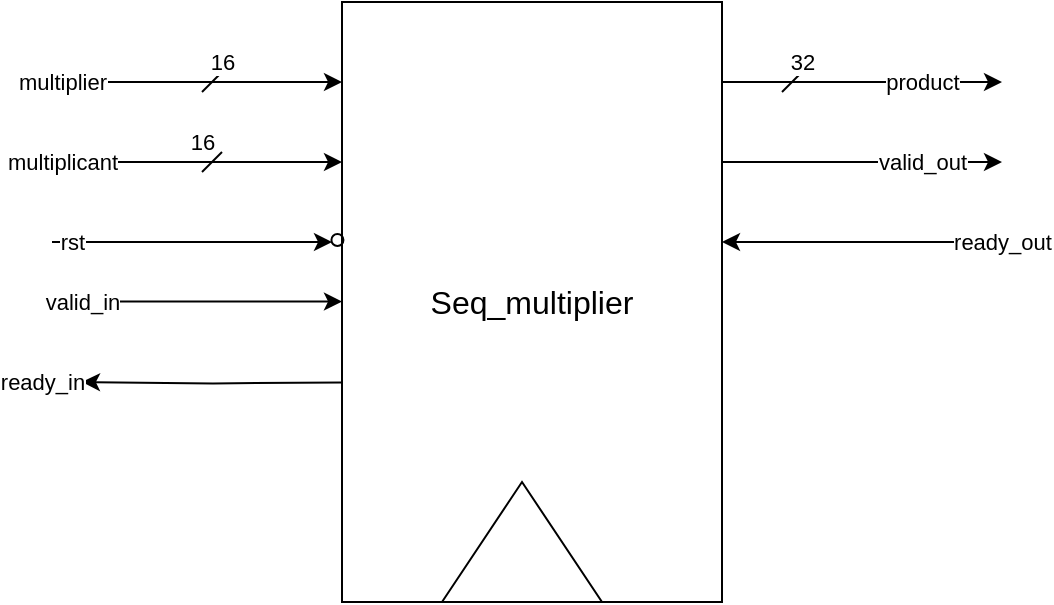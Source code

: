 <mxfile version="24.7.6" pages="3">
  <diagram name="i/o" id="J3evb4or-3qP5S4ZiJqc">
    <mxGraphModel dx="1305" dy="533" grid="1" gridSize="10" guides="1" tooltips="1" connect="1" arrows="1" fold="1" page="1" pageScale="1" pageWidth="1100" pageHeight="850" math="0" shadow="0">
      <root>
        <mxCell id="0" />
        <mxCell id="1" parent="0" />
        <mxCell id="bZIuW1X7XvbKp6rtMtiY-3" style="edgeStyle=orthogonalEdgeStyle;rounded=0;orthogonalLoop=1;jettySize=auto;html=1;exitX=0;exitY=0.5;exitDx=0;exitDy=0;endArrow=oval;endFill=0;" parent="1" source="P0UdnnS8MxJ85r5FPCCL-1" edge="1">
          <mxGeometry relative="1" as="geometry">
            <mxPoint x="450" y="230" as="targetPoint" />
          </mxGeometry>
        </mxCell>
        <mxCell id="gLTdwziCFZHYDM0loMCb-1" style="edgeStyle=orthogonalEdgeStyle;rounded=0;orthogonalLoop=1;jettySize=auto;html=1;exitX=1;exitY=0.5;exitDx=0;exitDy=0;entryX=1;entryY=0.5;entryDx=0;entryDy=0;" edge="1" parent="1">
          <mxGeometry relative="1" as="geometry">
            <mxPoint x="640" y="200.0" as="targetPoint" />
            <mxPoint x="780" y="200.048" as="sourcePoint" />
          </mxGeometry>
        </mxCell>
        <mxCell id="gLTdwziCFZHYDM0loMCb-3" style="edgeStyle=orthogonalEdgeStyle;rounded=0;orthogonalLoop=1;jettySize=auto;html=1;exitX=0;exitY=0.75;exitDx=0;exitDy=0;" edge="1" parent="1">
          <mxGeometry relative="1" as="geometry">
            <mxPoint x="320" y="270.0" as="targetPoint" />
            <mxPoint x="450" y="270.19" as="sourcePoint" />
          </mxGeometry>
        </mxCell>
        <mxCell id="P0UdnnS8MxJ85r5FPCCL-1" value="&lt;font style=&quot;font-size: 16px;&quot;&gt;Seq_multiplier&lt;/font&gt;" style="rounded=0;whiteSpace=wrap;html=1;" parent="1" vertex="1">
          <mxGeometry x="450" y="80" width="190" height="300" as="geometry" />
        </mxCell>
        <mxCell id="P0UdnnS8MxJ85r5FPCCL-2" value="" style="endArrow=classic;html=1;rounded=0;" parent="1" edge="1">
          <mxGeometry relative="1" as="geometry">
            <mxPoint x="310" y="120" as="sourcePoint" />
            <mxPoint x="450" y="120" as="targetPoint" />
          </mxGeometry>
        </mxCell>
        <mxCell id="P0UdnnS8MxJ85r5FPCCL-3" value="multiplier" style="edgeLabel;resizable=0;html=1;;align=center;verticalAlign=middle;" parent="P0UdnnS8MxJ85r5FPCCL-2" connectable="0" vertex="1">
          <mxGeometry relative="1" as="geometry">
            <mxPoint x="-70" as="offset" />
          </mxGeometry>
        </mxCell>
        <mxCell id="P0UdnnS8MxJ85r5FPCCL-5" value="" style="endArrow=classic;html=1;rounded=0;" parent="1" edge="1">
          <mxGeometry relative="1" as="geometry">
            <mxPoint x="310" y="160" as="sourcePoint" />
            <mxPoint x="450" y="160" as="targetPoint" />
          </mxGeometry>
        </mxCell>
        <mxCell id="P0UdnnS8MxJ85r5FPCCL-6" value="multiplicant" style="edgeLabel;resizable=0;html=1;;align=center;verticalAlign=middle;" parent="P0UdnnS8MxJ85r5FPCCL-5" connectable="0" vertex="1">
          <mxGeometry relative="1" as="geometry">
            <mxPoint x="-70" as="offset" />
          </mxGeometry>
        </mxCell>
        <mxCell id="P0UdnnS8MxJ85r5FPCCL-7" value="" style="endArrow=classic;html=1;rounded=0;" parent="1" edge="1">
          <mxGeometry relative="1" as="geometry">
            <mxPoint x="310" y="229.76" as="sourcePoint" />
            <mxPoint x="450" y="229.76" as="targetPoint" />
          </mxGeometry>
        </mxCell>
        <mxCell id="P0UdnnS8MxJ85r5FPCCL-8" value="valid_in" style="edgeLabel;resizable=0;html=1;;align=center;verticalAlign=middle;" parent="P0UdnnS8MxJ85r5FPCCL-7" connectable="0" vertex="1">
          <mxGeometry relative="1" as="geometry">
            <mxPoint x="-60" as="offset" />
          </mxGeometry>
        </mxCell>
        <mxCell id="gLTdwziCFZHYDM0loMCb-4" value="ready_in" style="edgeLabel;resizable=0;html=1;;align=center;verticalAlign=middle;" connectable="0" vertex="1" parent="P0UdnnS8MxJ85r5FPCCL-7">
          <mxGeometry relative="1" as="geometry">
            <mxPoint x="-80" y="40" as="offset" />
          </mxGeometry>
        </mxCell>
        <mxCell id="P0UdnnS8MxJ85r5FPCCL-9" value="" style="endArrow=classic;html=1;rounded=0;" parent="1" edge="1">
          <mxGeometry relative="1" as="geometry">
            <mxPoint x="640" y="120" as="sourcePoint" />
            <mxPoint x="780" y="120" as="targetPoint" />
          </mxGeometry>
        </mxCell>
        <mxCell id="P0UdnnS8MxJ85r5FPCCL-10" value="product" style="edgeLabel;resizable=0;html=1;;align=center;verticalAlign=middle;" parent="P0UdnnS8MxJ85r5FPCCL-9" connectable="0" vertex="1">
          <mxGeometry relative="1" as="geometry">
            <mxPoint x="30" as="offset" />
          </mxGeometry>
        </mxCell>
        <mxCell id="P0UdnnS8MxJ85r5FPCCL-11" value="" style="endArrow=classic;html=1;rounded=0;" parent="1" edge="1">
          <mxGeometry relative="1" as="geometry">
            <mxPoint x="640" y="160" as="sourcePoint" />
            <mxPoint x="780" y="160" as="targetPoint" />
          </mxGeometry>
        </mxCell>
        <mxCell id="P0UdnnS8MxJ85r5FPCCL-12" value="valid_out" style="edgeLabel;resizable=0;html=1;;align=center;verticalAlign=middle;" parent="P0UdnnS8MxJ85r5FPCCL-11" connectable="0" vertex="1">
          <mxGeometry relative="1" as="geometry">
            <mxPoint x="30" as="offset" />
          </mxGeometry>
        </mxCell>
        <mxCell id="gLTdwziCFZHYDM0loMCb-2" value="ready_out" style="edgeLabel;resizable=0;html=1;;align=center;verticalAlign=middle;" connectable="0" vertex="1" parent="P0UdnnS8MxJ85r5FPCCL-11">
          <mxGeometry relative="1" as="geometry">
            <mxPoint x="70" y="40" as="offset" />
          </mxGeometry>
        </mxCell>
        <mxCell id="P0UdnnS8MxJ85r5FPCCL-13" value="" style="endArrow=none;html=1;rounded=0;" parent="1" edge="1">
          <mxGeometry width="50" height="50" relative="1" as="geometry">
            <mxPoint x="380" y="125" as="sourcePoint" />
            <mxPoint x="390" y="115" as="targetPoint" />
          </mxGeometry>
        </mxCell>
        <mxCell id="P0UdnnS8MxJ85r5FPCCL-14" value="" style="endArrow=none;html=1;rounded=0;" parent="1" edge="1">
          <mxGeometry width="50" height="50" relative="1" as="geometry">
            <mxPoint x="380" y="165" as="sourcePoint" />
            <mxPoint x="390" y="155" as="targetPoint" />
          </mxGeometry>
        </mxCell>
        <mxCell id="P0UdnnS8MxJ85r5FPCCL-17" value="" style="endArrow=none;html=1;rounded=0;" parent="1" edge="1">
          <mxGeometry width="50" height="50" relative="1" as="geometry">
            <mxPoint x="670" y="125" as="sourcePoint" />
            <mxPoint x="680" y="115" as="targetPoint" />
          </mxGeometry>
        </mxCell>
        <mxCell id="P0UdnnS8MxJ85r5FPCCL-18" value="32" style="edgeLabel;resizable=0;html=1;;align=center;verticalAlign=middle;" parent="1" connectable="0" vertex="1">
          <mxGeometry x="680" y="110" as="geometry" />
        </mxCell>
        <mxCell id="P0UdnnS8MxJ85r5FPCCL-19" value="16" style="edgeLabel;resizable=0;html=1;;align=center;verticalAlign=middle;" parent="1" connectable="0" vertex="1">
          <mxGeometry x="390" y="110" as="geometry" />
        </mxCell>
        <mxCell id="P0UdnnS8MxJ85r5FPCCL-20" value="16" style="edgeLabel;resizable=0;html=1;;align=center;verticalAlign=middle;" parent="1" connectable="0" vertex="1">
          <mxGeometry x="380" y="150" as="geometry" />
        </mxCell>
        <mxCell id="P0UdnnS8MxJ85r5FPCCL-21" value="" style="triangle;whiteSpace=wrap;html=1;direction=north;" parent="1" vertex="1">
          <mxGeometry x="500" y="320" width="80" height="60" as="geometry" />
        </mxCell>
        <mxCell id="bZIuW1X7XvbKp6rtMtiY-1" value="" style="endArrow=classic;html=1;rounded=0;" parent="1" edge="1">
          <mxGeometry relative="1" as="geometry">
            <mxPoint x="305" y="200" as="sourcePoint" />
            <mxPoint x="445" y="200" as="targetPoint" />
          </mxGeometry>
        </mxCell>
        <mxCell id="bZIuW1X7XvbKp6rtMtiY-2" value="rst" style="edgeLabel;resizable=0;html=1;;align=center;verticalAlign=middle;" parent="bZIuW1X7XvbKp6rtMtiY-1" connectable="0" vertex="1">
          <mxGeometry relative="1" as="geometry">
            <mxPoint x="-60" as="offset" />
          </mxGeometry>
        </mxCell>
        <mxCell id="bZIuW1X7XvbKp6rtMtiY-4" style="edgeStyle=orthogonalEdgeStyle;rounded=0;orthogonalLoop=1;jettySize=auto;html=1;exitX=0;exitY=0.5;exitDx=0;exitDy=0;entryX=-0.012;entryY=0.5;entryDx=0;entryDy=0;entryPerimeter=0;endArrow=oval;endFill=0;" parent="1" edge="1">
          <mxGeometry relative="1" as="geometry">
            <mxPoint x="450" y="199" as="sourcePoint" />
            <mxPoint x="447.72" y="199" as="targetPoint" />
          </mxGeometry>
        </mxCell>
      </root>
    </mxGraphModel>
  </diagram>
  <diagram id="83YbNg-_z1bMitBrG-vC" name="data-path">
    <mxGraphModel dx="1114" dy="640" grid="1" gridSize="10" guides="1" tooltips="1" connect="1" arrows="1" fold="1" page="1" pageScale="1" pageWidth="1100" pageHeight="850" math="0" shadow="0">
      <root>
        <mxCell id="0" />
        <mxCell id="1" parent="0" />
        <mxCell id="z7PPE6cEein-chNzQrKY-3" style="edgeStyle=orthogonalEdgeStyle;rounded=0;orthogonalLoop=1;jettySize=auto;html=1;exitX=0;exitY=0.25;exitDx=0;exitDy=0;entryX=0;entryY=0.25;entryDx=0;entryDy=0;" parent="1" target="z7PPE6cEein-chNzQrKY-1" edge="1">
          <mxGeometry relative="1" as="geometry">
            <mxPoint x="30" y="210.25" as="sourcePoint" />
          </mxGeometry>
        </mxCell>
        <mxCell id="z7PPE6cEein-chNzQrKY-5" style="edgeStyle=orthogonalEdgeStyle;rounded=0;orthogonalLoop=1;jettySize=auto;html=1;exitX=1;exitY=0.25;exitDx=0;exitDy=0;" parent="1" source="z7PPE6cEein-chNzQrKY-1" edge="1">
          <mxGeometry relative="1" as="geometry">
            <mxPoint x="280" y="210.25" as="targetPoint" />
          </mxGeometry>
        </mxCell>
        <mxCell id="z7PPE6cEein-chNzQrKY-88" style="edgeStyle=orthogonalEdgeStyle;rounded=0;orthogonalLoop=1;jettySize=auto;html=1;exitX=0.25;exitY=1;exitDx=0;exitDy=0;entryX=0.084;entryY=1.004;entryDx=0;entryDy=0;entryPerimeter=0;" parent="1" target="z7PPE6cEein-chNzQrKY-1" edge="1">
          <mxGeometry relative="1" as="geometry">
            <mxPoint x="90.0" y="560.0" as="sourcePoint" />
            <Array as="points">
              <mxPoint x="91" y="560" />
              <mxPoint x="91" y="320" />
              <mxPoint x="117" y="320" />
              <mxPoint x="117" y="300" />
            </Array>
          </mxGeometry>
        </mxCell>
        <mxCell id="z7PPE6cEein-chNzQrKY-94" style="edgeStyle=orthogonalEdgeStyle;rounded=0;orthogonalLoop=1;jettySize=auto;html=1;exitX=0.75;exitY=1;exitDx=0;exitDy=0;entryX=0.75;entryY=1;entryDx=0;entryDy=0;" parent="1" target="z7PPE6cEein-chNzQrKY-1" edge="1">
          <mxGeometry relative="1" as="geometry">
            <mxPoint x="169.897" y="340" as="sourcePoint" />
          </mxGeometry>
        </mxCell>
        <mxCell id="z7PPE6cEein-chNzQrKY-1" value="Reg A" style="rounded=0;whiteSpace=wrap;html=1;" parent="1" vertex="1">
          <mxGeometry x="110" y="180" width="80" height="120" as="geometry" />
        </mxCell>
        <mxCell id="z7PPE6cEein-chNzQrKY-4" style="edgeStyle=orthogonalEdgeStyle;rounded=0;orthogonalLoop=1;jettySize=auto;html=1;exitX=0;exitY=0.25;exitDx=0;exitDy=0;entryX=0;entryY=0.25;entryDx=0;entryDy=0;" parent="1" target="z7PPE6cEein-chNzQrKY-2" edge="1">
          <mxGeometry relative="1" as="geometry">
            <mxPoint x="30" y="400.25" as="sourcePoint" />
          </mxGeometry>
        </mxCell>
        <mxCell id="z7PPE6cEein-chNzQrKY-47" style="edgeStyle=orthogonalEdgeStyle;rounded=0;orthogonalLoop=1;jettySize=auto;html=1;entryX=0.384;entryY=-0.02;entryDx=0;entryDy=0;entryPerimeter=0;exitX=0.5;exitY=0;exitDx=0;exitDy=0;" parent="1" source="HA0j0dZhrSCgQIrWwTY0-3" target="z7PPE6cEein-chNzQrKY-87" edge="1">
          <mxGeometry relative="1" as="geometry">
            <mxPoint x="230" y="640" as="targetPoint" />
            <mxPoint x="290" y="450" as="sourcePoint" />
            <Array as="points">
              <mxPoint x="340" y="410" />
              <mxPoint x="380" y="410" />
              <mxPoint x="380" y="659" />
            </Array>
          </mxGeometry>
        </mxCell>
        <mxCell id="z7PPE6cEein-chNzQrKY-89" style="edgeStyle=orthogonalEdgeStyle;rounded=0;orthogonalLoop=1;jettySize=auto;html=1;entryX=0.072;entryY=1.012;entryDx=0;entryDy=0;entryPerimeter=0;" parent="1" target="z7PPE6cEein-chNzQrKY-2" edge="1">
          <mxGeometry relative="1" as="geometry">
            <mxPoint x="90" y="510" as="sourcePoint" />
            <Array as="points">
              <mxPoint x="116" y="510" />
              <mxPoint x="116" y="491" />
            </Array>
          </mxGeometry>
        </mxCell>
        <mxCell id="z7PPE6cEein-chNzQrKY-92" style="edgeStyle=orthogonalEdgeStyle;rounded=0;orthogonalLoop=1;jettySize=auto;html=1;entryX=0.25;entryY=1;entryDx=0;entryDy=0;" parent="1" edge="1">
          <mxGeometry relative="1" as="geometry">
            <mxPoint x="319.57" y="463.0" as="targetPoint" />
            <mxPoint x="319.57" y="553" as="sourcePoint" />
          </mxGeometry>
        </mxCell>
        <mxCell id="HA0j0dZhrSCgQIrWwTY0-2" style="edgeStyle=orthogonalEdgeStyle;rounded=0;orthogonalLoop=1;jettySize=auto;html=1;exitX=1;exitY=0.25;exitDx=0;exitDy=0;entryX=0;entryY=0.5;entryDx=0;entryDy=0;" parent="1" source="z7PPE6cEein-chNzQrKY-2" target="HA0j0dZhrSCgQIrWwTY0-1" edge="1">
          <mxGeometry relative="1" as="geometry" />
        </mxCell>
        <mxCell id="HA0j0dZhrSCgQIrWwTY0-7" style="edgeStyle=orthogonalEdgeStyle;rounded=0;orthogonalLoop=1;jettySize=auto;html=1;exitX=1;exitY=0.25;exitDx=0;exitDy=0;entryX=0.25;entryY=1;entryDx=0;entryDy=0;" parent="1" source="z7PPE6cEein-chNzQrKY-2" target="HA0j0dZhrSCgQIrWwTY0-3" edge="1">
          <mxGeometry relative="1" as="geometry">
            <Array as="points">
              <mxPoint x="210" y="400" />
              <mxPoint x="210" y="383" />
            </Array>
          </mxGeometry>
        </mxCell>
        <mxCell id="z7PPE6cEein-chNzQrKY-2" value="Reg B&lt;div&gt;&lt;br&gt;&lt;/div&gt;" style="rounded=0;whiteSpace=wrap;html=1;" parent="1" vertex="1">
          <mxGeometry x="110" y="370" width="80" height="120" as="geometry" />
        </mxCell>
        <mxCell id="z7PPE6cEein-chNzQrKY-8" style="edgeStyle=orthogonalEdgeStyle;rounded=0;orthogonalLoop=1;jettySize=auto;html=1;exitX=1;exitY=0.5;exitDx=0;exitDy=0;entryX=0.75;entryY=1;entryDx=0;entryDy=0;" parent="1" source="z7PPE6cEein-chNzQrKY-6" target="z7PPE6cEein-chNzQrKY-7" edge="1">
          <mxGeometry relative="1" as="geometry" />
        </mxCell>
        <mxCell id="z7PPE6cEein-chNzQrKY-6" value="sign extension" style="rounded=0;whiteSpace=wrap;html=1;" parent="1" vertex="1">
          <mxGeometry x="280" y="200" width="80" height="20" as="geometry" />
        </mxCell>
        <mxCell id="z7PPE6cEein-chNzQrKY-9" style="edgeStyle=orthogonalEdgeStyle;rounded=0;orthogonalLoop=1;jettySize=auto;html=1;exitX=0.25;exitY=1;exitDx=0;exitDy=0;entryX=0.25;entryY=1;entryDx=0;entryDy=0;" parent="1" target="z7PPE6cEein-chNzQrKY-7" edge="1">
          <mxGeometry relative="1" as="geometry">
            <mxPoint x="390" y="150.286" as="sourcePoint" />
          </mxGeometry>
        </mxCell>
        <mxCell id="z7PPE6cEein-chNzQrKY-10" style="edgeStyle=orthogonalEdgeStyle;rounded=0;orthogonalLoop=1;jettySize=auto;html=1;exitX=0.5;exitY=0;exitDx=0;exitDy=0;entryX=0;entryY=0.5;entryDx=0;entryDy=0;" parent="1" source="z7PPE6cEein-chNzQrKY-7" target="z7PPE6cEein-chNzQrKY-11" edge="1">
          <mxGeometry relative="1" as="geometry">
            <mxPoint x="590" y="220.0" as="targetPoint" />
          </mxGeometry>
        </mxCell>
        <mxCell id="z7PPE6cEein-chNzQrKY-12" style="edgeStyle=orthogonalEdgeStyle;rounded=0;orthogonalLoop=1;jettySize=auto;html=1;exitX=0.5;exitY=0;exitDx=0;exitDy=0;" parent="1" source="z7PPE6cEein-chNzQrKY-7" edge="1">
          <mxGeometry relative="1" as="geometry">
            <mxPoint x="590" y="130.0" as="targetPoint" />
          </mxGeometry>
        </mxCell>
        <mxCell id="z7PPE6cEein-chNzQrKY-59" style="edgeStyle=orthogonalEdgeStyle;rounded=0;orthogonalLoop=1;jettySize=auto;html=1;exitX=1;exitY=0.5;exitDx=0;exitDy=0;entryX=1;entryY=0.5;entryDx=0;entryDy=0;" parent="1" target="z7PPE6cEein-chNzQrKY-7" edge="1">
          <mxGeometry relative="1" as="geometry">
            <mxPoint x="470" y="310" as="sourcePoint" />
          </mxGeometry>
        </mxCell>
        <mxCell id="z7PPE6cEein-chNzQrKY-7" value="" style="shape=trapezoid;perimeter=trapezoidPerimeter;whiteSpace=wrap;html=1;fixedSize=1;direction=south;" parent="1" vertex="1">
          <mxGeometry x="450" y="120" width="40" height="120" as="geometry" />
        </mxCell>
        <mxCell id="z7PPE6cEein-chNzQrKY-11" value="&amp;lt;&amp;lt; count" style="ellipse;whiteSpace=wrap;html=1;aspect=fixed;" parent="1" vertex="1">
          <mxGeometry x="590" y="230" width="40" height="40" as="geometry" />
        </mxCell>
        <mxCell id="z7PPE6cEein-chNzQrKY-15" style="edgeStyle=orthogonalEdgeStyle;rounded=0;orthogonalLoop=1;jettySize=auto;html=1;exitX=1;exitY=0.5;exitDx=0;exitDy=0;entryX=0;entryY=0.5;entryDx=0;entryDy=0;" parent="1" source="z7PPE6cEein-chNzQrKY-13" target="z7PPE6cEein-chNzQrKY-14" edge="1">
          <mxGeometry relative="1" as="geometry" />
        </mxCell>
        <mxCell id="z7PPE6cEein-chNzQrKY-13" value="2 complement" style="rounded=0;whiteSpace=wrap;html=1;" parent="1" vertex="1">
          <mxGeometry x="590" y="120" width="80" height="20" as="geometry" />
        </mxCell>
        <mxCell id="z7PPE6cEein-chNzQrKY-16" style="edgeStyle=orthogonalEdgeStyle;rounded=0;orthogonalLoop=1;jettySize=auto;html=1;exitX=1;exitY=0.5;exitDx=0;exitDy=0;" parent="1" source="z7PPE6cEein-chNzQrKY-14" edge="1">
          <mxGeometry relative="1" as="geometry">
            <mxPoint x="770" y="130.286" as="targetPoint" />
          </mxGeometry>
        </mxCell>
        <mxCell id="z7PPE6cEein-chNzQrKY-14" value="&amp;lt;&amp;lt; count" style="ellipse;whiteSpace=wrap;html=1;aspect=fixed;" parent="1" vertex="1">
          <mxGeometry x="700" y="110" width="40" height="40" as="geometry" />
        </mxCell>
        <mxCell id="z7PPE6cEein-chNzQrKY-19" style="edgeStyle=orthogonalEdgeStyle;rounded=0;orthogonalLoop=1;jettySize=auto;html=1;exitX=0.5;exitY=0;exitDx=0;exitDy=0;entryX=0.024;entryY=0.662;entryDx=0;entryDy=0;entryPerimeter=0;" parent="1" source="z7PPE6cEein-chNzQrKY-17" target="z7PPE6cEein-chNzQrKY-20" edge="1">
          <mxGeometry relative="1" as="geometry">
            <mxPoint x="870" y="190.0" as="targetPoint" />
          </mxGeometry>
        </mxCell>
        <mxCell id="z7PPE6cEein-chNzQrKY-64" style="edgeStyle=orthogonalEdgeStyle;rounded=0;orthogonalLoop=1;jettySize=auto;html=1;exitX=1;exitY=0.5;exitDx=0;exitDy=0;entryX=1;entryY=0.5;entryDx=0;entryDy=0;" parent="1" target="z7PPE6cEein-chNzQrKY-17" edge="1">
          <mxGeometry relative="1" as="geometry">
            <mxPoint x="790" y="320" as="sourcePoint" />
          </mxGeometry>
        </mxCell>
        <mxCell id="z7PPE6cEein-chNzQrKY-111" value="m2_sel" style="edgeLabel;html=1;align=center;verticalAlign=middle;resizable=0;points=[];" parent="z7PPE6cEein-chNzQrKY-64" vertex="1" connectable="0">
          <mxGeometry x="-0.928" y="1" relative="1" as="geometry">
            <mxPoint as="offset" />
          </mxGeometry>
        </mxCell>
        <mxCell id="z7PPE6cEein-chNzQrKY-17" value="" style="shape=trapezoid;perimeter=trapezoidPerimeter;whiteSpace=wrap;html=1;fixedSize=1;direction=south;" parent="1" vertex="1">
          <mxGeometry x="770" y="110" width="40" height="160" as="geometry" />
        </mxCell>
        <mxCell id="z7PPE6cEein-chNzQrKY-18" style="edgeStyle=orthogonalEdgeStyle;rounded=0;orthogonalLoop=1;jettySize=auto;html=1;exitX=1;exitY=0.5;exitDx=0;exitDy=0;entryX=0.877;entryY=1;entryDx=0;entryDy=0;entryPerimeter=0;" parent="1" source="z7PPE6cEein-chNzQrKY-11" target="z7PPE6cEein-chNzQrKY-17" edge="1">
          <mxGeometry relative="1" as="geometry" />
        </mxCell>
        <mxCell id="z7PPE6cEein-chNzQrKY-21" style="edgeStyle=orthogonalEdgeStyle;rounded=0;orthogonalLoop=1;jettySize=auto;html=1;exitX=1;exitY=0.5;exitDx=0;exitDy=0;entryX=0;entryY=0.25;entryDx=0;entryDy=0;" parent="1" source="z7PPE6cEein-chNzQrKY-20" target="z7PPE6cEein-chNzQrKY-22" edge="1">
          <mxGeometry relative="1" as="geometry">
            <mxPoint x="990" y="175.286" as="targetPoint" />
          </mxGeometry>
        </mxCell>
        <mxCell id="z7PPE6cEein-chNzQrKY-20" value="32-bits&lt;div&gt;Ripple&amp;nbsp;&lt;div&gt;carry&amp;nbsp;&lt;/div&gt;&lt;div&gt;Adder&lt;/div&gt;&lt;/div&gt;" style="rounded=0;whiteSpace=wrap;html=1;" parent="1" vertex="1">
          <mxGeometry x="880" y="130" width="70" height="90" as="geometry" />
        </mxCell>
        <mxCell id="z7PPE6cEein-chNzQrKY-23" style="edgeStyle=orthogonalEdgeStyle;rounded=0;orthogonalLoop=1;jettySize=auto;html=1;exitX=1;exitY=0.25;exitDx=0;exitDy=0;entryX=0;entryY=0.25;entryDx=0;entryDy=0;" parent="1" source="z7PPE6cEein-chNzQrKY-22" target="z7PPE6cEein-chNzQrKY-20" edge="1">
          <mxGeometry relative="1" as="geometry">
            <Array as="points">
              <mxPoint x="1130" y="176" />
              <mxPoint x="1130" y="110" />
              <mxPoint x="850" y="110" />
              <mxPoint x="850" y="153" />
            </Array>
          </mxGeometry>
        </mxCell>
        <mxCell id="z7PPE6cEein-chNzQrKY-27" style="edgeStyle=orthogonalEdgeStyle;rounded=0;orthogonalLoop=1;jettySize=auto;html=1;exitX=1;exitY=0.25;exitDx=0;exitDy=0;entryX=0.75;entryY=1;entryDx=0;entryDy=0;" parent="1" source="z7PPE6cEein-chNzQrKY-22" target="z7PPE6cEein-chNzQrKY-26" edge="1">
          <mxGeometry relative="1" as="geometry">
            <Array as="points">
              <mxPoint x="1130" y="176" />
              <mxPoint x="1130" y="200" />
            </Array>
          </mxGeometry>
        </mxCell>
        <mxCell id="z7PPE6cEein-chNzQrKY-22" value="Pre&lt;div&gt;product&lt;/div&gt;" style="rounded=0;whiteSpace=wrap;html=1;" parent="1" vertex="1">
          <mxGeometry x="1040" y="149" width="70" height="107" as="geometry" />
        </mxCell>
        <mxCell id="z7PPE6cEein-chNzQrKY-25" value="" style="triangle;whiteSpace=wrap;html=1;direction=north;" parent="1" vertex="1">
          <mxGeometry x="1060" y="236" width="30" height="20" as="geometry" />
        </mxCell>
        <mxCell id="z7PPE6cEein-chNzQrKY-28" style="edgeStyle=orthogonalEdgeStyle;rounded=0;orthogonalLoop=1;jettySize=auto;html=1;exitX=0.25;exitY=1;exitDx=0;exitDy=0;entryX=0.25;entryY=1;entryDx=0;entryDy=0;" parent="1" target="z7PPE6cEein-chNzQrKY-26" edge="1">
          <mxGeometry relative="1" as="geometry">
            <mxPoint x="1180" y="140" as="sourcePoint" />
          </mxGeometry>
        </mxCell>
        <mxCell id="z7PPE6cEein-chNzQrKY-29" style="edgeStyle=orthogonalEdgeStyle;rounded=0;orthogonalLoop=1;jettySize=auto;html=1;exitX=0.5;exitY=0;exitDx=0;exitDy=0;" parent="1" source="z7PPE6cEein-chNzQrKY-26" edge="1">
          <mxGeometry relative="1" as="geometry">
            <mxPoint x="1340" y="170" as="targetPoint" />
          </mxGeometry>
        </mxCell>
        <mxCell id="z7PPE6cEein-chNzQrKY-112" style="edgeStyle=orthogonalEdgeStyle;rounded=0;orthogonalLoop=1;jettySize=auto;html=1;exitX=1;exitY=0.5;exitDx=0;exitDy=0;entryX=1;entryY=0.5;entryDx=0;entryDy=0;" parent="1" target="z7PPE6cEein-chNzQrKY-26" edge="1">
          <mxGeometry relative="1" as="geometry">
            <mxPoint x="1250" y="300" as="sourcePoint" />
          </mxGeometry>
        </mxCell>
        <mxCell id="z7PPE6cEein-chNzQrKY-113" value="READYO" style="edgeLabel;html=1;align=center;verticalAlign=middle;resizable=0;points=[];" parent="z7PPE6cEein-chNzQrKY-112" vertex="1" connectable="0">
          <mxGeometry x="-0.965" relative="1" as="geometry">
            <mxPoint as="offset" />
          </mxGeometry>
        </mxCell>
        <mxCell id="z7PPE6cEein-chNzQrKY-26" value="" style="shape=trapezoid;perimeter=trapezoidPerimeter;whiteSpace=wrap;html=1;fixedSize=1;direction=south;" parent="1" vertex="1">
          <mxGeometry x="1230" y="110" width="40" height="120" as="geometry" />
        </mxCell>
        <mxCell id="z7PPE6cEein-chNzQrKY-34" style="edgeStyle=orthogonalEdgeStyle;rounded=0;orthogonalLoop=1;jettySize=auto;html=1;exitX=1;exitY=0.25;exitDx=0;exitDy=0;entryX=0.5;entryY=0;entryDx=0;entryDy=0;" parent="1" source="z7PPE6cEein-chNzQrKY-30" target="z7PPE6cEein-chNzQrKY-32" edge="1">
          <mxGeometry relative="1" as="geometry">
            <Array as="points">
              <mxPoint x="630" y="410" />
              <mxPoint x="630" y="360" />
              <mxPoint x="465" y="360" />
            </Array>
          </mxGeometry>
        </mxCell>
        <mxCell id="z7PPE6cEein-chNzQrKY-40" style="edgeStyle=orthogonalEdgeStyle;rounded=0;orthogonalLoop=1;jettySize=auto;html=1;exitX=1;exitY=0.25;exitDx=0;exitDy=0;entryX=0;entryY=0.5;entryDx=0;entryDy=0;" parent="1" source="z7PPE6cEein-chNzQrKY-30" target="z7PPE6cEein-chNzQrKY-39" edge="1">
          <mxGeometry relative="1" as="geometry">
            <Array as="points">
              <mxPoint x="750" y="410" />
              <mxPoint x="750" y="433" />
            </Array>
          </mxGeometry>
        </mxCell>
        <mxCell id="z7PPE6cEein-chNzQrKY-74" style="edgeStyle=orthogonalEdgeStyle;rounded=0;orthogonalLoop=1;jettySize=auto;html=1;exitX=1;exitY=0.25;exitDx=0;exitDy=0;entryX=0;entryY=0.5;entryDx=0;entryDy=0;" parent="1" source="z7PPE6cEein-chNzQrKY-30" target="z7PPE6cEein-chNzQrKY-68" edge="1">
          <mxGeometry relative="1" as="geometry">
            <Array as="points">
              <mxPoint x="630" y="410" />
              <mxPoint x="630" y="433" />
            </Array>
          </mxGeometry>
        </mxCell>
        <mxCell id="z7PPE6cEein-chNzQrKY-75" style="edgeStyle=orthogonalEdgeStyle;rounded=0;orthogonalLoop=1;jettySize=auto;html=1;exitX=1;exitY=0.25;exitDx=0;exitDy=0;" parent="1" source="z7PPE6cEein-chNzQrKY-30" edge="1">
          <mxGeometry relative="1" as="geometry">
            <mxPoint x="850" y="430" as="targetPoint" />
            <Array as="points">
              <mxPoint x="820" y="410" />
              <mxPoint x="820" y="430" />
            </Array>
          </mxGeometry>
        </mxCell>
        <mxCell id="HA0j0dZhrSCgQIrWwTY0-15" style="edgeStyle=orthogonalEdgeStyle;rounded=0;orthogonalLoop=1;jettySize=auto;html=1;exitX=0.25;exitY=1;exitDx=0;exitDy=0;entryX=0.25;entryY=1;entryDx=0;entryDy=0;" parent="1" edge="1">
          <mxGeometry relative="1" as="geometry">
            <mxPoint x="541" y="500" as="targetPoint" />
            <mxPoint x="540.889" y="540" as="sourcePoint" />
          </mxGeometry>
        </mxCell>
        <mxCell id="z7PPE6cEein-chNzQrKY-30" value="5-bits&lt;div&gt;counter&lt;/div&gt;&lt;div&gt;reg&lt;/div&gt;" style="rounded=0;whiteSpace=wrap;html=1;" parent="1" vertex="1">
          <mxGeometry x="530" y="380" width="80" height="120" as="geometry" />
        </mxCell>
        <mxCell id="z7PPE6cEein-chNzQrKY-35" style="edgeStyle=orthogonalEdgeStyle;rounded=0;orthogonalLoop=1;jettySize=auto;html=1;exitX=0.5;exitY=1;exitDx=0;exitDy=0;entryX=0.5;entryY=1;entryDx=0;entryDy=0;" parent="1" target="z7PPE6cEein-chNzQrKY-32" edge="1">
          <mxGeometry relative="1" as="geometry">
            <mxPoint x="465.083" y="450" as="sourcePoint" />
          </mxGeometry>
        </mxCell>
        <mxCell id="z7PPE6cEein-chNzQrKY-32" value="&lt;font style=&quot;font-size: 14px;&quot;&gt;&lt;b&gt;+&lt;/b&gt;&lt;/font&gt;" style="ellipse;whiteSpace=wrap;html=1;aspect=fixed;" parent="1" vertex="1">
          <mxGeometry x="450" y="400" width="30" height="30" as="geometry" />
        </mxCell>
        <mxCell id="z7PPE6cEein-chNzQrKY-33" style="edgeStyle=orthogonalEdgeStyle;rounded=0;orthogonalLoop=1;jettySize=auto;html=1;exitX=1;exitY=0.5;exitDx=0;exitDy=0;entryX=0;entryY=0.292;entryDx=0;entryDy=0;entryPerimeter=0;" parent="1" source="z7PPE6cEein-chNzQrKY-32" target="z7PPE6cEein-chNzQrKY-30" edge="1">
          <mxGeometry relative="1" as="geometry" />
        </mxCell>
        <mxCell id="z7PPE6cEein-chNzQrKY-36" value="1" style="text;html=1;align=center;verticalAlign=middle;resizable=0;points=[];autosize=1;strokeColor=none;fillColor=none;" parent="1" vertex="1">
          <mxGeometry x="450" y="448" width="30" height="30" as="geometry" />
        </mxCell>
        <mxCell id="z7PPE6cEein-chNzQrKY-42" style="edgeStyle=orthogonalEdgeStyle;rounded=0;orthogonalLoop=1;jettySize=auto;html=1;exitX=0;exitY=1;exitDx=0;exitDy=0;entryX=0;entryY=1;entryDx=0;entryDy=0;" parent="1" target="z7PPE6cEein-chNzQrKY-39" edge="1">
          <mxGeometry relative="1" as="geometry">
            <mxPoint x="740.0" y="443.75" as="sourcePoint" />
          </mxGeometry>
        </mxCell>
        <mxCell id="z7PPE6cEein-chNzQrKY-70" style="edgeStyle=orthogonalEdgeStyle;rounded=0;orthogonalLoop=1;jettySize=auto;html=1;exitX=0.5;exitY=1;exitDx=0;exitDy=0;" parent="1" source="z7PPE6cEein-chNzQrKY-39" edge="1">
          <mxGeometry relative="1" as="geometry">
            <mxPoint x="740" y="490" as="targetPoint" />
          </mxGeometry>
        </mxCell>
        <mxCell id="z7PPE6cEein-chNzQrKY-39" value="&lt;font style=&quot;font-size: 14px;&quot;&gt;&lt;b&gt;&amp;lt;=&lt;/b&gt;&lt;/font&gt;" style="ellipse;whiteSpace=wrap;html=1;aspect=fixed;" parent="1" vertex="1">
          <mxGeometry x="770" y="418" width="30" height="30" as="geometry" />
        </mxCell>
        <mxCell id="z7PPE6cEein-chNzQrKY-45" value="15" style="edgeLabel;resizable=0;html=1;;align=center;verticalAlign=middle;" parent="1" connectable="0" vertex="1">
          <mxGeometry x="744.0" y="443" as="geometry" />
        </mxCell>
        <mxCell id="z7PPE6cEein-chNzQrKY-46" value="1" style="edgeLabel;resizable=0;html=1;;align=center;verticalAlign=middle;" parent="1" connectable="0" vertex="1">
          <mxGeometry x="654.0" y="445" as="geometry">
            <mxPoint x="2" y="-2" as="offset" />
          </mxGeometry>
        </mxCell>
        <mxCell id="z7PPE6cEein-chNzQrKY-48" value="multiplicant" style="edgeLabel;resizable=0;html=1;;align=center;verticalAlign=middle;" parent="1" connectable="0" vertex="1">
          <mxGeometry x="30.0" y="400" as="geometry">
            <mxPoint x="-1" y="1" as="offset" />
          </mxGeometry>
        </mxCell>
        <mxCell id="z7PPE6cEein-chNzQrKY-49" value="multiplier" style="edgeLabel;resizable=0;html=1;;align=center;verticalAlign=middle;" parent="1" connectable="0" vertex="1">
          <mxGeometry x="30.0" y="210" as="geometry">
            <mxPoint x="-1" y="1" as="offset" />
          </mxGeometry>
        </mxCell>
        <mxCell id="z7PPE6cEein-chNzQrKY-50" value="" style="endArrow=none;html=1;rounded=0;" parent="1" edge="1">
          <mxGeometry width="50" height="50" relative="1" as="geometry">
            <mxPoint x="220" y="215" as="sourcePoint" />
            <mxPoint x="230" y="205" as="targetPoint" />
          </mxGeometry>
        </mxCell>
        <mxCell id="z7PPE6cEein-chNzQrKY-52" value="" style="endArrow=none;html=1;rounded=0;" parent="1" edge="1">
          <mxGeometry width="50" height="50" relative="1" as="geometry">
            <mxPoint x="390" y="215" as="sourcePoint" />
            <mxPoint x="400" y="205" as="targetPoint" />
          </mxGeometry>
        </mxCell>
        <mxCell id="z7PPE6cEein-chNzQrKY-53" value="" style="endArrow=none;html=1;rounded=0;" parent="1" edge="1">
          <mxGeometry width="50" height="50" relative="1" as="geometry">
            <mxPoint x="500" y="185" as="sourcePoint" />
            <mxPoint x="510" y="175" as="targetPoint" />
          </mxGeometry>
        </mxCell>
        <mxCell id="z7PPE6cEein-chNzQrKY-54" value="" style="endArrow=none;html=1;rounded=0;" parent="1" edge="1">
          <mxGeometry width="50" height="50" relative="1" as="geometry">
            <mxPoint x="830" y="195" as="sourcePoint" />
            <mxPoint x="840" y="185" as="targetPoint" />
          </mxGeometry>
        </mxCell>
        <mxCell id="z7PPE6cEein-chNzQrKY-55" value="" style="endArrow=none;html=1;rounded=0;" parent="1" edge="1">
          <mxGeometry width="50" height="50" relative="1" as="geometry">
            <mxPoint x="980" y="180" as="sourcePoint" />
            <mxPoint x="990" y="170" as="targetPoint" />
          </mxGeometry>
        </mxCell>
        <mxCell id="z7PPE6cEein-chNzQrKY-56" value="" style="endArrow=none;html=1;rounded=0;" parent="1" edge="1">
          <mxGeometry width="50" height="50" relative="1" as="geometry">
            <mxPoint x="1117" y="180" as="sourcePoint" />
            <mxPoint x="1127" y="170" as="targetPoint" />
          </mxGeometry>
        </mxCell>
        <mxCell id="z7PPE6cEein-chNzQrKY-57" value="" style="endArrow=none;html=1;rounded=0;" parent="1" edge="1">
          <mxGeometry width="50" height="50" relative="1" as="geometry">
            <mxPoint x="1300" y="175" as="sourcePoint" />
            <mxPoint x="1310" y="165" as="targetPoint" />
          </mxGeometry>
        </mxCell>
        <mxCell id="z7PPE6cEein-chNzQrKY-58" value="" style="triangle;whiteSpace=wrap;html=1;direction=north;" parent="1" vertex="1">
          <mxGeometry x="550" y="470" width="40" height="30" as="geometry" />
        </mxCell>
        <mxCell id="z7PPE6cEein-chNzQrKY-65" value="" style="triangle;whiteSpace=wrap;html=1;direction=north;" parent="1" vertex="1">
          <mxGeometry x="130" y="460" width="40" height="30" as="geometry" />
        </mxCell>
        <mxCell id="z7PPE6cEein-chNzQrKY-66" value="" style="triangle;whiteSpace=wrap;html=1;direction=north;" parent="1" vertex="1">
          <mxGeometry x="130" y="270" width="40" height="30" as="geometry" />
        </mxCell>
        <mxCell id="z7PPE6cEein-chNzQrKY-67" style="edgeStyle=orthogonalEdgeStyle;rounded=0;orthogonalLoop=1;jettySize=auto;html=1;exitX=0;exitY=1;exitDx=0;exitDy=0;entryX=0;entryY=1;entryDx=0;entryDy=0;" parent="1" target="z7PPE6cEein-chNzQrKY-68" edge="1">
          <mxGeometry relative="1" as="geometry">
            <mxPoint x="660.0" y="443.75" as="sourcePoint" />
          </mxGeometry>
        </mxCell>
        <mxCell id="z7PPE6cEein-chNzQrKY-69" style="edgeStyle=orthogonalEdgeStyle;rounded=0;orthogonalLoop=1;jettySize=auto;html=1;exitX=0.5;exitY=1;exitDx=0;exitDy=0;" parent="1" source="z7PPE6cEein-chNzQrKY-68" edge="1">
          <mxGeometry relative="1" as="geometry">
            <mxPoint x="720" y="490" as="targetPoint" />
          </mxGeometry>
        </mxCell>
        <mxCell id="z7PPE6cEein-chNzQrKY-68" value="&lt;font style=&quot;font-size: 14px;&quot;&gt;&lt;b&gt;&amp;gt;=&lt;/b&gt;&lt;/font&gt;" style="ellipse;whiteSpace=wrap;html=1;aspect=fixed;" parent="1" vertex="1">
          <mxGeometry x="690" y="418" width="30" height="30" as="geometry" />
        </mxCell>
        <mxCell id="z7PPE6cEein-chNzQrKY-72" style="edgeStyle=orthogonalEdgeStyle;rounded=0;orthogonalLoop=1;jettySize=auto;html=1;exitX=1;exitY=0.5;exitDx=0;exitDy=0;exitPerimeter=0;" parent="1" source="z7PPE6cEein-chNzQrKY-71" target="z7PPE6cEein-chNzQrKY-73" edge="1">
          <mxGeometry relative="1" as="geometry">
            <mxPoint x="730.116" y="550" as="targetPoint" />
          </mxGeometry>
        </mxCell>
        <mxCell id="z7PPE6cEein-chNzQrKY-71" value="" style="shape=xor;whiteSpace=wrap;html=1;direction=south;" parent="1" vertex="1">
          <mxGeometry x="710" y="485" width="40" height="30" as="geometry" />
        </mxCell>
        <mxCell id="z7PPE6cEein-chNzQrKY-73" value="count_sh" style="text;html=1;align=center;verticalAlign=middle;resizable=0;points=[];autosize=1;strokeColor=none;fillColor=none;" parent="1" vertex="1">
          <mxGeometry x="695" y="660" width="70" height="30" as="geometry" />
        </mxCell>
        <mxCell id="z7PPE6cEein-chNzQrKY-76" style="edgeStyle=orthogonalEdgeStyle;rounded=0;orthogonalLoop=1;jettySize=auto;html=1;exitX=0;exitY=1;exitDx=0;exitDy=0;entryX=0;entryY=1;entryDx=0;entryDy=0;" parent="1" target="z7PPE6cEein-chNzQrKY-77" edge="1">
          <mxGeometry relative="1" as="geometry">
            <mxPoint x="820.0" y="443.75" as="sourcePoint" />
          </mxGeometry>
        </mxCell>
        <mxCell id="z7PPE6cEein-chNzQrKY-79" style="edgeStyle=orthogonalEdgeStyle;rounded=0;orthogonalLoop=1;jettySize=auto;html=1;exitX=0.5;exitY=1;exitDx=0;exitDy=0;entryX=0.424;entryY=0.038;entryDx=0;entryDy=0;entryPerimeter=0;" parent="1" source="z7PPE6cEein-chNzQrKY-77" target="z7PPE6cEein-chNzQrKY-80" edge="1">
          <mxGeometry relative="1" as="geometry">
            <mxPoint x="865" y="650" as="targetPoint" />
          </mxGeometry>
        </mxCell>
        <mxCell id="z7PPE6cEein-chNzQrKY-77" value="&lt;font style=&quot;font-size: 14px;&quot;&gt;&lt;b&gt;==&lt;/b&gt;&lt;/font&gt;" style="ellipse;whiteSpace=wrap;html=1;aspect=fixed;" parent="1" vertex="1">
          <mxGeometry x="850" y="418" width="30" height="30" as="geometry" />
        </mxCell>
        <mxCell id="z7PPE6cEein-chNzQrKY-78" value="15" style="edgeLabel;resizable=0;html=1;;align=center;verticalAlign=middle;" parent="1" connectable="0" vertex="1">
          <mxGeometry x="824.0" y="443" as="geometry" />
        </mxCell>
        <mxCell id="z7PPE6cEein-chNzQrKY-80" value="last_bit" style="text;html=1;align=center;verticalAlign=middle;resizable=0;points=[];autosize=1;strokeColor=none;fillColor=none;" parent="1" vertex="1">
          <mxGeometry x="840" y="660" width="60" height="30" as="geometry" />
        </mxCell>
        <mxCell id="z7PPE6cEein-chNzQrKY-81" value="&lt;font style=&quot;font-size: 14px;&quot;&gt;&lt;b&gt;==&lt;/b&gt;&lt;/font&gt;" style="ellipse;whiteSpace=wrap;html=1;aspect=fixed;" parent="1" vertex="1">
          <mxGeometry x="930" y="419" width="30" height="30" as="geometry" />
        </mxCell>
        <mxCell id="z7PPE6cEein-chNzQrKY-82" style="edgeStyle=orthogonalEdgeStyle;rounded=0;orthogonalLoop=1;jettySize=auto;html=1;exitX=0.5;exitY=1;exitDx=0;exitDy=0;entryX=0.486;entryY=0.064;entryDx=0;entryDy=0;entryPerimeter=0;" parent="1" source="z7PPE6cEein-chNzQrKY-81" target="z7PPE6cEein-chNzQrKY-86" edge="1">
          <mxGeometry relative="1" as="geometry">
            <mxPoint x="944.81" y="551" as="targetPoint" />
          </mxGeometry>
        </mxCell>
        <mxCell id="z7PPE6cEein-chNzQrKY-83" style="edgeStyle=orthogonalEdgeStyle;rounded=0;orthogonalLoop=1;jettySize=auto;html=1;exitX=0;exitY=1;exitDx=0;exitDy=0;entryX=0;entryY=1;entryDx=0;entryDy=0;" parent="1" target="z7PPE6cEein-chNzQrKY-81" edge="1">
          <mxGeometry relative="1" as="geometry">
            <mxPoint x="900.0" y="444.75" as="sourcePoint" />
          </mxGeometry>
        </mxCell>
        <mxCell id="z7PPE6cEein-chNzQrKY-84" style="edgeStyle=orthogonalEdgeStyle;rounded=0;orthogonalLoop=1;jettySize=auto;html=1;exitX=1;exitY=0.25;exitDx=0;exitDy=0;entryX=0.043;entryY=0.3;entryDx=0;entryDy=0;entryPerimeter=0;" parent="1" source="z7PPE6cEein-chNzQrKY-30" target="z7PPE6cEein-chNzQrKY-81" edge="1">
          <mxGeometry relative="1" as="geometry">
            <Array as="points">
              <mxPoint x="900" y="410" />
              <mxPoint x="900" y="428" />
            </Array>
          </mxGeometry>
        </mxCell>
        <mxCell id="z7PPE6cEein-chNzQrKY-85" value="16" style="edgeLabel;resizable=0;html=1;;align=center;verticalAlign=middle;" parent="1" connectable="0" vertex="1">
          <mxGeometry x="900.0" y="445" as="geometry">
            <mxPoint x="2" y="-1" as="offset" />
          </mxGeometry>
        </mxCell>
        <mxCell id="z7PPE6cEein-chNzQrKY-86" value="stop" style="text;html=1;align=center;verticalAlign=middle;resizable=0;points=[];autosize=1;strokeColor=none;fillColor=none;" parent="1" vertex="1">
          <mxGeometry x="920" y="660" width="50" height="30" as="geometry" />
        </mxCell>
        <mxCell id="z7PPE6cEein-chNzQrKY-87" value="b_val" style="text;html=1;align=center;verticalAlign=middle;resizable=0;points=[];autosize=1;strokeColor=none;fillColor=none;" parent="1" vertex="1">
          <mxGeometry x="360" y="660" width="50" height="30" as="geometry" />
        </mxCell>
        <mxCell id="z7PPE6cEein-chNzQrKY-90" value="" style="endArrow=classic;html=1;rounded=0;" parent="1" edge="1">
          <mxGeometry relative="1" as="geometry">
            <mxPoint x="91" y="560" as="sourcePoint" />
            <mxPoint x="91" y="520" as="targetPoint" />
          </mxGeometry>
        </mxCell>
        <mxCell id="z7PPE6cEein-chNzQrKY-91" value="load_en" style="edgeLabel;resizable=0;html=1;;align=center;verticalAlign=middle;" parent="z7PPE6cEein-chNzQrKY-90" connectable="0" vertex="1">
          <mxGeometry relative="1" as="geometry">
            <mxPoint y="23" as="offset" />
          </mxGeometry>
        </mxCell>
        <mxCell id="z7PPE6cEein-chNzQrKY-93" value="shift_sel" style="edgeLabel;resizable=0;html=1;;align=center;verticalAlign=middle;" parent="z7PPE6cEein-chNzQrKY-90" connectable="0" vertex="1">
          <mxGeometry relative="1" as="geometry">
            <mxPoint x="229" y="11" as="offset" />
          </mxGeometry>
        </mxCell>
        <mxCell id="z7PPE6cEein-chNzQrKY-96" value="! RST" style="edgeLabel;resizable=0;html=1;;align=center;verticalAlign=middle;" parent="z7PPE6cEein-chNzQrKY-90" connectable="0" vertex="1">
          <mxGeometry relative="1" as="geometry">
            <mxPoint x="77" y="-202" as="offset" />
          </mxGeometry>
        </mxCell>
        <mxCell id="z7PPE6cEein-chNzQrKY-98" value="!RST" style="edgeLabel;resizable=0;html=1;;align=center;verticalAlign=middle;" parent="z7PPE6cEein-chNzQrKY-90" connectable="0" vertex="1">
          <mxGeometry relative="1" as="geometry">
            <mxPoint x="90" y="-3" as="offset" />
          </mxGeometry>
        </mxCell>
        <mxCell id="z7PPE6cEein-chNzQrKY-100" value="!RST || !count_en" style="edgeLabel;resizable=0;html=1;;align=center;verticalAlign=middle;" parent="z7PPE6cEein-chNzQrKY-90" connectable="0" vertex="1">
          <mxGeometry relative="1" as="geometry">
            <mxPoint x="510" y="25" as="offset" />
          </mxGeometry>
        </mxCell>
        <mxCell id="z7PPE6cEein-chNzQrKY-108" value="!RST ||&amp;nbsp; pp_clear" style="edgeLabel;resizable=0;html=1;;align=center;verticalAlign=middle;" parent="z7PPE6cEein-chNzQrKY-90" connectable="0" vertex="1">
          <mxGeometry relative="1" as="geometry">
            <mxPoint x="1013" y="-244" as="offset" />
          </mxGeometry>
        </mxCell>
        <mxCell id="HA0j0dZhrSCgQIrWwTY0-16" value="count_en" style="edgeLabel;resizable=0;html=1;;align=center;verticalAlign=middle;" parent="z7PPE6cEein-chNzQrKY-90" connectable="0" vertex="1">
          <mxGeometry relative="1" as="geometry">
            <mxPoint x="449" as="offset" />
          </mxGeometry>
        </mxCell>
        <mxCell id="z7PPE6cEein-chNzQrKY-97" style="edgeStyle=orthogonalEdgeStyle;rounded=0;orthogonalLoop=1;jettySize=auto;html=1;exitX=0.75;exitY=1;exitDx=0;exitDy=0;entryX=0.75;entryY=1;entryDx=0;entryDy=0;" parent="1" edge="1">
          <mxGeometry relative="1" as="geometry">
            <mxPoint x="182" y="490" as="targetPoint" />
            <mxPoint x="181.897" y="530" as="sourcePoint" />
          </mxGeometry>
        </mxCell>
        <mxCell id="z7PPE6cEein-chNzQrKY-99" style="edgeStyle=orthogonalEdgeStyle;rounded=0;orthogonalLoop=1;jettySize=auto;html=1;entryX=0.75;entryY=1;entryDx=0;entryDy=0;" parent="1" edge="1">
          <mxGeometry relative="1" as="geometry">
            <mxPoint x="602" y="500" as="targetPoint" />
            <mxPoint x="602" y="560" as="sourcePoint" />
          </mxGeometry>
        </mxCell>
        <mxCell id="z7PPE6cEein-chNzQrKY-107" style="edgeStyle=orthogonalEdgeStyle;rounded=0;orthogonalLoop=1;jettySize=auto;html=1;entryX=0.75;entryY=1;entryDx=0;entryDy=0;" parent="1" edge="1">
          <mxGeometry relative="1" as="geometry">
            <mxPoint x="1102" y="255" as="targetPoint" />
            <mxPoint x="1102" y="290" as="sourcePoint" />
          </mxGeometry>
        </mxCell>
        <mxCell id="z7PPE6cEein-chNzQrKY-109" value="32&#39;h0" style="text;html=1;align=center;verticalAlign=middle;resizable=0;points=[];autosize=1;strokeColor=none;fillColor=none;" parent="1" vertex="1">
          <mxGeometry x="345" y="138" width="50" height="30" as="geometry" />
        </mxCell>
        <mxCell id="z7PPE6cEein-chNzQrKY-110" value="m1_sel" style="text;html=1;align=center;verticalAlign=middle;resizable=0;points=[];autosize=1;strokeColor=none;fillColor=none;" parent="1" vertex="1">
          <mxGeometry x="440" y="298" width="60" height="30" as="geometry" />
        </mxCell>
        <mxCell id="z7PPE6cEein-chNzQrKY-114" value="32&#39;h0" style="text;html=1;align=center;verticalAlign=middle;resizable=0;points=[];autosize=1;strokeColor=none;fillColor=none;" parent="1" vertex="1">
          <mxGeometry x="1142" y="124" width="50" height="30" as="geometry" />
        </mxCell>
        <mxCell id="HA0j0dZhrSCgQIrWwTY0-6" style="edgeStyle=orthogonalEdgeStyle;rounded=0;orthogonalLoop=1;jettySize=auto;html=1;exitX=1;exitY=0.5;exitDx=0;exitDy=0;entryX=0.75;entryY=1;entryDx=0;entryDy=0;" parent="1" source="HA0j0dZhrSCgQIrWwTY0-1" target="HA0j0dZhrSCgQIrWwTY0-3" edge="1">
          <mxGeometry relative="1" as="geometry" />
        </mxCell>
        <mxCell id="HA0j0dZhrSCgQIrWwTY0-1" value="&amp;gt;&amp;gt; count" style="ellipse;whiteSpace=wrap;html=1;aspect=fixed;" parent="1" vertex="1">
          <mxGeometry x="230" y="423" width="40" height="40" as="geometry" />
        </mxCell>
        <mxCell id="HA0j0dZhrSCgQIrWwTY0-3" value="" style="shape=trapezoid;perimeter=trapezoidPerimeter;whiteSpace=wrap;html=1;fixedSize=1;direction=south;" parent="1" vertex="1">
          <mxGeometry x="300" y="353" width="40" height="120" as="geometry" />
        </mxCell>
        <mxCell id="HA0j0dZhrSCgQIrWwTY0-8" value="b_c_out[0]" style="text;html=1;align=center;verticalAlign=middle;resizable=0;points=[];autosize=1;strokeColor=none;fillColor=none;" parent="1" vertex="1">
          <mxGeometry x="345" y="385" width="80" height="30" as="geometry" />
        </mxCell>
        <mxCell id="HA0j0dZhrSCgQIrWwTY0-9" value="1" style="text;html=1;align=center;verticalAlign=middle;resizable=0;points=[];autosize=1;strokeColor=none;fillColor=none;" parent="1" vertex="1">
          <mxGeometry x="300" y="370" width="30" height="30" as="geometry" />
        </mxCell>
        <mxCell id="HA0j0dZhrSCgQIrWwTY0-10" value="0" style="text;html=1;align=center;verticalAlign=middle;resizable=0;points=[];autosize=1;strokeColor=none;fillColor=none;" parent="1" vertex="1">
          <mxGeometry x="300" y="423" width="30" height="30" as="geometry" />
        </mxCell>
        <mxCell id="HA0j0dZhrSCgQIrWwTY0-11" value="1" style="text;html=1;align=center;verticalAlign=middle;resizable=0;points=[];autosize=1;strokeColor=none;fillColor=none;" parent="1" vertex="1">
          <mxGeometry x="450" y="138.5" width="30" height="30" as="geometry" />
        </mxCell>
        <mxCell id="HA0j0dZhrSCgQIrWwTY0-12" value="0" style="text;html=1;align=center;verticalAlign=middle;resizable=0;points=[];autosize=1;strokeColor=none;fillColor=none;" parent="1" vertex="1">
          <mxGeometry x="450" y="191.5" width="30" height="30" as="geometry" />
        </mxCell>
        <mxCell id="HA0j0dZhrSCgQIrWwTY0-13" value="1" style="text;html=1;align=center;verticalAlign=middle;resizable=0;points=[];autosize=1;strokeColor=none;fillColor=none;" parent="1" vertex="1">
          <mxGeometry x="770" y="124" width="30" height="30" as="geometry" />
        </mxCell>
        <mxCell id="HA0j0dZhrSCgQIrWwTY0-14" value="0" style="text;html=1;align=center;verticalAlign=middle;resizable=0;points=[];autosize=1;strokeColor=none;fillColor=none;" parent="1" vertex="1">
          <mxGeometry x="770" y="225" width="30" height="30" as="geometry" />
        </mxCell>
        <mxCell id="Szb1MYo9kZ5CNCQAcO9_-2" value="16" style="text;html=1;align=center;verticalAlign=middle;resizable=0;points=[];autosize=1;strokeColor=none;fillColor=none;" parent="1" vertex="1">
          <mxGeometry x="210" y="180" width="40" height="30" as="geometry" />
        </mxCell>
        <mxCell id="Szb1MYo9kZ5CNCQAcO9_-3" value="16" style="text;html=1;align=center;verticalAlign=middle;resizable=0;points=[];autosize=1;strokeColor=none;fillColor=none;" parent="1" vertex="1">
          <mxGeometry x="60" y="180" width="40" height="30" as="geometry" />
        </mxCell>
        <mxCell id="Szb1MYo9kZ5CNCQAcO9_-4" value="32" style="text;html=1;align=center;verticalAlign=middle;resizable=0;points=[];autosize=1;strokeColor=none;fillColor=none;" parent="1" vertex="1">
          <mxGeometry x="500" y="149" width="40" height="30" as="geometry" />
        </mxCell>
        <mxCell id="Szb1MYo9kZ5CNCQAcO9_-5" value="32" style="text;html=1;align=center;verticalAlign=middle;resizable=0;points=[];autosize=1;strokeColor=none;fillColor=none;" parent="1" vertex="1">
          <mxGeometry x="380" y="180" width="40" height="30" as="geometry" />
        </mxCell>
        <mxCell id="Szb1MYo9kZ5CNCQAcO9_-8" value="32" style="text;html=1;align=center;verticalAlign=middle;resizable=0;points=[];autosize=1;strokeColor=none;fillColor=none;" parent="1" vertex="1">
          <mxGeometry x="810" y="160" width="40" height="30" as="geometry" />
        </mxCell>
        <mxCell id="Szb1MYo9kZ5CNCQAcO9_-9" value="32" style="text;html=1;align=center;verticalAlign=middle;resizable=0;points=[];autosize=1;strokeColor=none;fillColor=none;" parent="1" vertex="1">
          <mxGeometry x="970" y="149" width="40" height="30" as="geometry" />
        </mxCell>
        <mxCell id="Szb1MYo9kZ5CNCQAcO9_-10" value="32" style="text;html=1;align=center;verticalAlign=middle;resizable=0;points=[];autosize=1;strokeColor=none;fillColor=none;" parent="1" vertex="1">
          <mxGeometry x="1102" y="149" width="40" height="30" as="geometry" />
        </mxCell>
        <mxCell id="Szb1MYo9kZ5CNCQAcO9_-11" value="32" style="text;html=1;align=center;verticalAlign=middle;resizable=0;points=[];autosize=1;strokeColor=none;fillColor=none;" parent="1" vertex="1">
          <mxGeometry x="1290" y="144" width="40" height="30" as="geometry" />
        </mxCell>
        <mxCell id="Szb1MYo9kZ5CNCQAcO9_-12" value="PRODUCT" style="text;html=1;align=center;verticalAlign=middle;resizable=0;points=[];autosize=1;strokeColor=none;fillColor=none;" parent="1" vertex="1">
          <mxGeometry x="1340" y="154" width="80" height="30" as="geometry" />
        </mxCell>
        <mxCell id="Szb1MYo9kZ5CNCQAcO9_-13" value="" style="endArrow=none;html=1;rounded=0;" parent="1" edge="1">
          <mxGeometry width="50" height="50" relative="1" as="geometry">
            <mxPoint x="50" y="406" as="sourcePoint" />
            <mxPoint x="60" y="396" as="targetPoint" />
          </mxGeometry>
        </mxCell>
        <mxCell id="Szb1MYo9kZ5CNCQAcO9_-14" value="" style="endArrow=none;html=1;rounded=0;" parent="1" edge="1">
          <mxGeometry width="50" height="50" relative="1" as="geometry">
            <mxPoint x="75" y="215" as="sourcePoint" />
            <mxPoint x="85" y="205" as="targetPoint" />
          </mxGeometry>
        </mxCell>
        <mxCell id="Szb1MYo9kZ5CNCQAcO9_-15" value="16" style="text;html=1;align=center;verticalAlign=middle;resizable=0;points=[];autosize=1;strokeColor=none;fillColor=none;" parent="1" vertex="1">
          <mxGeometry x="40" y="370" width="40" height="30" as="geometry" />
        </mxCell>
      </root>
    </mxGraphModel>
  </diagram>
  <diagram id="1WBpLS2PG3iU1MskDgej" name="controller">
    <mxGraphModel dx="1061" dy="610" grid="1" gridSize="10" guides="1" tooltips="1" connect="1" arrows="1" fold="1" page="1" pageScale="1" pageWidth="1100" pageHeight="850" math="0" shadow="0">
      <root>
        <mxCell id="0" />
        <mxCell id="1" parent="0" />
        <mxCell id="1QBQkM_sD0paBD6rJXtC-1" style="edgeStyle=orthogonalEdgeStyle;rounded=0;orthogonalLoop=1;jettySize=auto;html=1;exitX=1;exitY=0;exitDx=0;exitDy=0;entryX=0.5;entryY=0;entryDx=0;entryDy=0;curved=1;" edge="1" parent="1" source="1QBQkM_sD0paBD6rJXtC-3" target="1QBQkM_sD0paBD6rJXtC-5">
          <mxGeometry relative="1" as="geometry" />
        </mxCell>
        <mxCell id="1QBQkM_sD0paBD6rJXtC-2" style="edgeStyle=orthogonalEdgeStyle;rounded=0;orthogonalLoop=1;jettySize=auto;html=1;exitX=0.5;exitY=0;exitDx=0;exitDy=0;entryX=0.5;entryY=0;entryDx=0;entryDy=0;" edge="1" parent="1" target="1QBQkM_sD0paBD6rJXtC-3">
          <mxGeometry relative="1" as="geometry">
            <mxPoint x="260" y="242" as="sourcePoint" />
          </mxGeometry>
        </mxCell>
        <mxCell id="1QBQkM_sD0paBD6rJXtC-3" value="&lt;span style=&quot;font-size: 14px;&quot;&gt;&lt;b&gt;idle&lt;/b&gt;&lt;/span&gt;&lt;br&gt;&lt;div&gt;&lt;font style=&quot;font-size: 14px;&quot;&gt;&lt;b&gt;&lt;br&gt;&lt;/b&gt;&lt;/font&gt;&lt;/div&gt;&lt;div style=&quot;&quot;&gt;&lt;font style=&quot;font-size: 12px;&quot;&gt;!count_en&lt;/font&gt;&lt;/div&gt;&lt;div style=&quot;&quot;&gt;&lt;font style=&quot;font-size: 12px;&quot;&gt;!valid_out&lt;/font&gt;&lt;/div&gt;&lt;div style=&quot;&quot;&gt;&lt;font style=&quot;font-size: 12px;&quot;&gt;ready_in&lt;/font&gt;&lt;/div&gt;" style="ellipse;whiteSpace=wrap;html=1;aspect=fixed;" vertex="1" parent="1">
          <mxGeometry x="280" y="282" width="100" height="100" as="geometry" />
        </mxCell>
        <mxCell id="1QBQkM_sD0paBD6rJXtC-4" style="edgeStyle=orthogonalEdgeStyle;rounded=0;orthogonalLoop=1;jettySize=auto;html=1;exitX=0;exitY=1;exitDx=0;exitDy=0;entryX=0.825;entryY=0.063;entryDx=0;entryDy=0;curved=1;entryPerimeter=0;" edge="1" parent="1" source="1QBQkM_sD0paBD6rJXtC-5" target="1QBQkM_sD0paBD6rJXtC-12">
          <mxGeometry relative="1" as="geometry" />
        </mxCell>
        <mxCell id="1QBQkM_sD0paBD6rJXtC-5" value="&lt;div&gt;&lt;font style=&quot;font-size: 13px;&quot;&gt;&lt;br&gt;&lt;/font&gt;&lt;/div&gt;&lt;font style=&quot;font-size: 13px;&quot;&gt;CALCULATION&lt;/font&gt;&lt;br&gt;&lt;div&gt;&lt;font style=&quot;font-size: 14px;&quot;&gt;&lt;b&gt;&lt;br&gt;&lt;/b&gt;&lt;/font&gt;&lt;/div&gt;&lt;div style=&quot;&quot;&gt;&lt;font style=&quot;font-size: 12px;&quot;&gt;!load_en&lt;/font&gt;&lt;/div&gt;&lt;div style=&quot;&quot;&gt;&lt;font style=&quot;font-size: 12px;&quot;&gt;count_en&lt;br&gt;!ready_in&lt;/font&gt;&lt;/div&gt;" style="ellipse;whiteSpace=wrap;html=1;aspect=fixed;" vertex="1" parent="1">
          <mxGeometry x="620" y="402" width="100" height="100" as="geometry" />
        </mxCell>
        <mxCell id="1QBQkM_sD0paBD6rJXtC-6" value="RST" style="text;html=1;align=center;verticalAlign=middle;resizable=0;points=[];autosize=1;strokeColor=none;fillColor=none;" vertex="1" parent="1">
          <mxGeometry x="210" y="230" width="50" height="30" as="geometry" />
        </mxCell>
        <mxCell id="1QBQkM_sD0paBD6rJXtC-7" value="valid_in / load_en" style="text;html=1;align=center;verticalAlign=middle;resizable=0;points=[];autosize=1;strokeColor=none;fillColor=none;" vertex="1" parent="1">
          <mxGeometry x="485" y="282" width="120" height="30" as="geometry" />
        </mxCell>
        <mxCell id="1QBQkM_sD0paBD6rJXtC-8" style="edgeStyle=orthogonalEdgeStyle;rounded=0;orthogonalLoop=1;jettySize=auto;html=1;exitX=1;exitY=0;exitDx=0;exitDy=0;entryX=0.5;entryY=1;entryDx=0;entryDy=0;curved=1;" edge="1" parent="1" source="1QBQkM_sD0paBD6rJXtC-5" target="1QBQkM_sD0paBD6rJXtC-5">
          <mxGeometry relative="1" as="geometry">
            <Array as="points">
              <mxPoint x="750" y="417" />
              <mxPoint x="750" y="552" />
              <mxPoint x="670" y="552" />
            </Array>
          </mxGeometry>
        </mxCell>
        <mxCell id="1QBQkM_sD0paBD6rJXtC-9" value="b_val / m1_sel&lt;div&gt;!(b_val) / !(m1_sel)&lt;/div&gt;&lt;div&gt;&lt;br&gt;&lt;/div&gt;&lt;div&gt;count_sh / shift_sel&lt;/div&gt;&lt;div&gt;!(count_sh) / !(shift_sel)&lt;/div&gt;&lt;div&gt;&lt;br&gt;&lt;/div&gt;&lt;div&gt;last_bit / m2_sel&lt;/div&gt;&lt;div&gt;!(last_bit) / !(m2_sel)&lt;/div&gt;&lt;div&gt;&lt;br&gt;&lt;/div&gt;&lt;div&gt;!(stop) / !(valid_out)&lt;/div&gt;" style="text;html=1;align=center;verticalAlign=middle;resizable=0;points=[];autosize=1;strokeColor=none;fillColor=none;" vertex="1" parent="1">
          <mxGeometry x="750" y="412" width="150" height="160" as="geometry" />
        </mxCell>
        <mxCell id="1QBQkM_sD0paBD6rJXtC-10" value="stop / valid_out" style="text;html=1;align=center;verticalAlign=middle;resizable=0;points=[];autosize=1;strokeColor=none;fillColor=none;" vertex="1" parent="1">
          <mxGeometry x="470" y="460" width="100" height="30" as="geometry" />
        </mxCell>
        <mxCell id="1QBQkM_sD0paBD6rJXtC-11" style="edgeStyle=orthogonalEdgeStyle;rounded=0;orthogonalLoop=1;jettySize=auto;html=1;exitX=0;exitY=0;exitDx=0;exitDy=0;entryX=0.5;entryY=1;entryDx=0;entryDy=0;curved=1;" edge="1" parent="1" source="1QBQkM_sD0paBD6rJXtC-12" target="1QBQkM_sD0paBD6rJXtC-3">
          <mxGeometry relative="1" as="geometry">
            <Array as="points">
              <mxPoint x="330" y="512" />
            </Array>
          </mxGeometry>
        </mxCell>
        <mxCell id="1QBQkM_sD0paBD6rJXtC-12" value="&lt;div&gt;WAITING&lt;/div&gt;&lt;div&gt;&lt;br&gt;&lt;/div&gt;valid_out&lt;div&gt;!count_en&lt;/div&gt;" style="ellipse;whiteSpace=wrap;html=1;aspect=fixed;" vertex="1" parent="1">
          <mxGeometry x="350" y="480" width="100" height="100" as="geometry" />
        </mxCell>
        <mxCell id="1QBQkM_sD0paBD6rJXtC-13" style="edgeStyle=orthogonalEdgeStyle;rounded=0;orthogonalLoop=1;jettySize=auto;html=1;exitX=1;exitY=0.5;exitDx=0;exitDy=0;entryX=1;entryY=1;entryDx=0;entryDy=0;curved=1;" edge="1" parent="1" source="1QBQkM_sD0paBD6rJXtC-12" target="1QBQkM_sD0paBD6rJXtC-12">
          <mxGeometry relative="1" as="geometry">
            <Array as="points">
              <mxPoint x="490" y="530" />
              <mxPoint x="490" y="590" />
              <mxPoint x="435" y="590" />
            </Array>
          </mxGeometry>
        </mxCell>
        <mxCell id="1QBQkM_sD0paBD6rJXtC-14" value="!ready_out" style="text;html=1;align=center;verticalAlign=middle;resizable=0;points=[];autosize=1;strokeColor=none;fillColor=none;" vertex="1" parent="1">
          <mxGeometry x="480" y="542" width="80" height="30" as="geometry" />
        </mxCell>
        <mxCell id="1QBQkM_sD0paBD6rJXtC-15" value="ready_out / pp_clear" style="text;html=1;align=center;verticalAlign=middle;resizable=0;points=[];autosize=1;strokeColor=none;fillColor=none;" vertex="1" parent="1">
          <mxGeometry x="320" y="410" width="130" height="30" as="geometry" />
        </mxCell>
      </root>
    </mxGraphModel>
  </diagram>
</mxfile>
